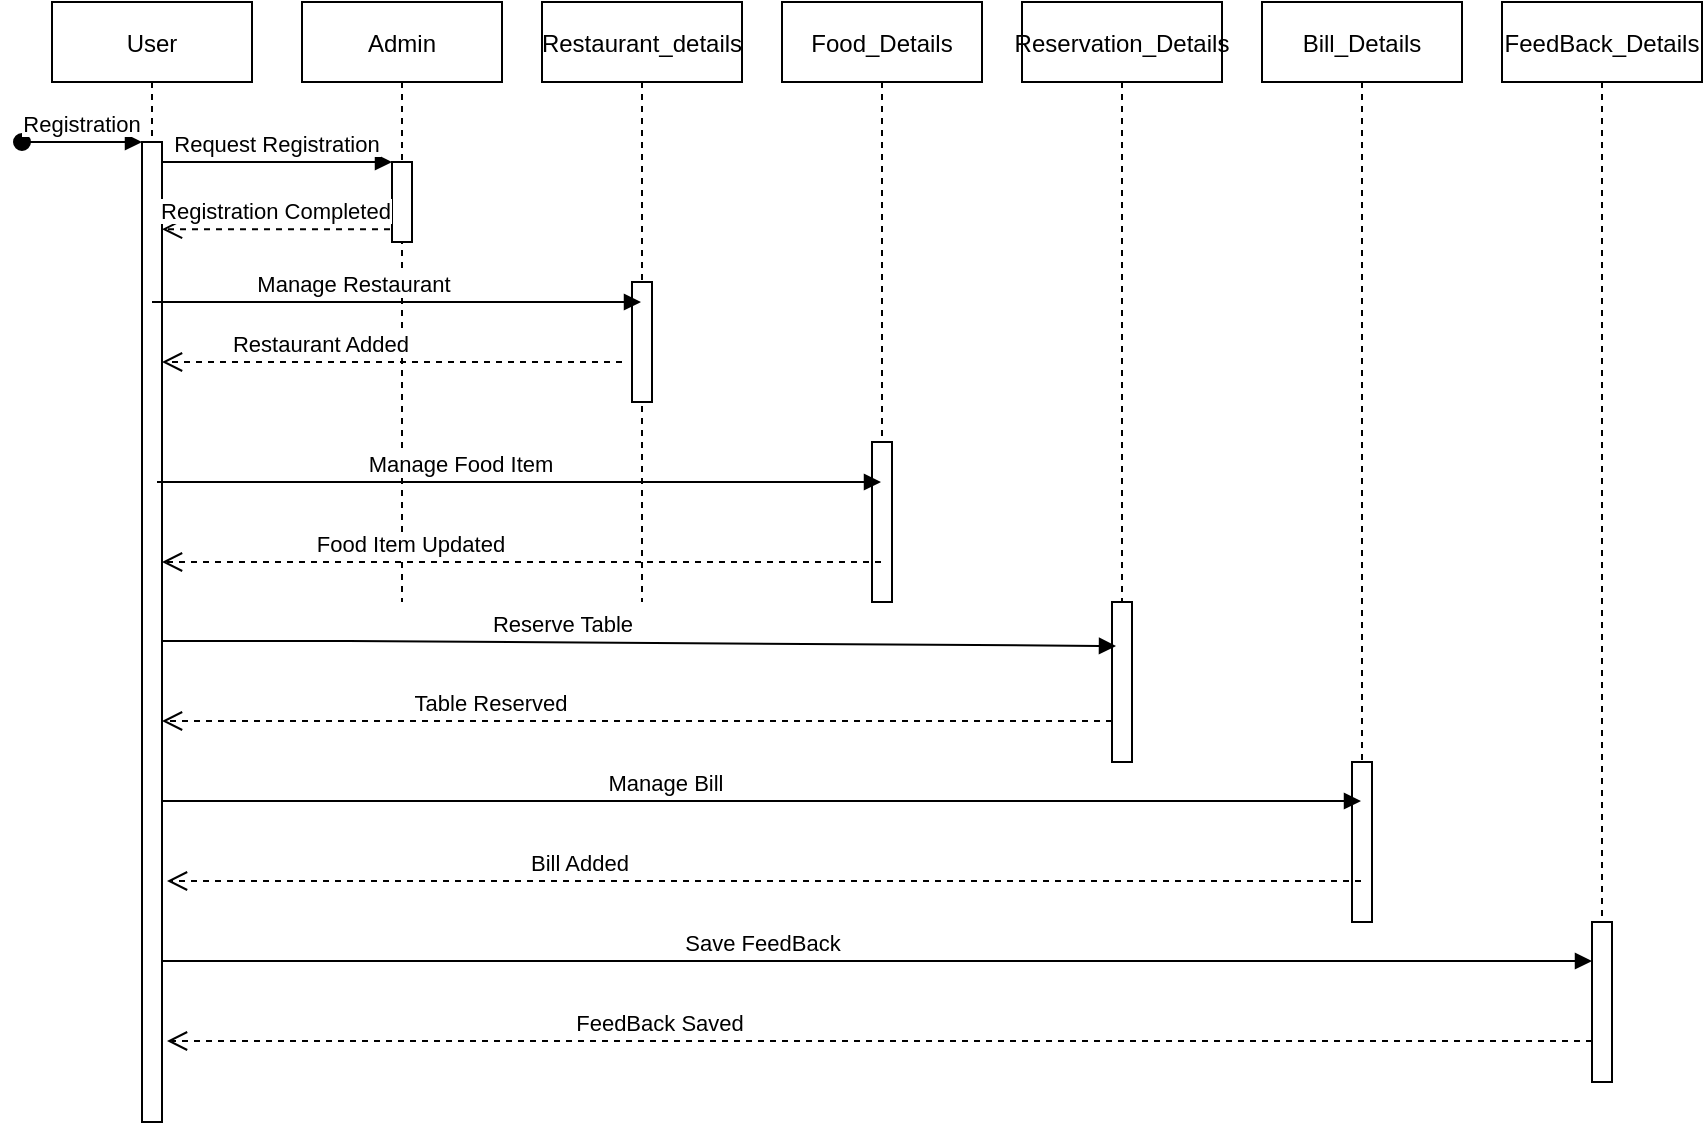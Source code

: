 <mxfile version="13.10.2" type="device"><diagram id="kgpKYQtTHZ0yAKxKKP6v" name="Page-1"><mxGraphModel dx="868" dy="393" grid="1" gridSize="10" guides="1" tooltips="1" connect="1" arrows="1" fold="1" page="1" pageScale="1" pageWidth="850" pageHeight="1100" math="0" shadow="0"><root><mxCell id="0"/><mxCell id="1" parent="0"/><mxCell id="3nuBFxr9cyL0pnOWT2aG-1" value="User" style="shape=umlLifeline;perimeter=lifelinePerimeter;container=1;collapsible=0;recursiveResize=0;rounded=0;shadow=0;strokeWidth=1;" parent="1" vertex="1"><mxGeometry x="55" y="80" width="100" height="560" as="geometry"/></mxCell><mxCell id="3nuBFxr9cyL0pnOWT2aG-2" value="" style="points=[];perimeter=orthogonalPerimeter;rounded=0;shadow=0;strokeWidth=1;" parent="3nuBFxr9cyL0pnOWT2aG-1" vertex="1"><mxGeometry x="45" y="70" width="10" height="490" as="geometry"/></mxCell><mxCell id="3nuBFxr9cyL0pnOWT2aG-3" value="Registration" style="verticalAlign=bottom;startArrow=oval;endArrow=block;startSize=8;shadow=0;strokeWidth=1;" parent="3nuBFxr9cyL0pnOWT2aG-1" target="3nuBFxr9cyL0pnOWT2aG-2" edge="1"><mxGeometry relative="1" as="geometry"><mxPoint x="-15" y="70" as="sourcePoint"/></mxGeometry></mxCell><mxCell id="3nuBFxr9cyL0pnOWT2aG-5" value="Admin" style="shape=umlLifeline;perimeter=lifelinePerimeter;container=1;collapsible=0;recursiveResize=0;rounded=0;shadow=0;strokeWidth=1;" parent="1" vertex="1"><mxGeometry x="180" y="80" width="100" height="300" as="geometry"/></mxCell><mxCell id="3nuBFxr9cyL0pnOWT2aG-6" value="" style="points=[];perimeter=orthogonalPerimeter;rounded=0;shadow=0;strokeWidth=1;" parent="3nuBFxr9cyL0pnOWT2aG-5" vertex="1"><mxGeometry x="45" y="80" width="10" height="40" as="geometry"/></mxCell><mxCell id="3nuBFxr9cyL0pnOWT2aG-7" value="Registration Completed" style="verticalAlign=bottom;endArrow=open;dashed=1;endSize=8;exitX=-0.1;exitY=0.84;shadow=0;strokeWidth=1;exitDx=0;exitDy=0;exitPerimeter=0;" parent="1" source="3nuBFxr9cyL0pnOWT2aG-6" target="3nuBFxr9cyL0pnOWT2aG-2" edge="1"><mxGeometry relative="1" as="geometry"><mxPoint x="210" y="236" as="targetPoint"/></mxGeometry></mxCell><mxCell id="3nuBFxr9cyL0pnOWT2aG-8" value="Request Registration" style="verticalAlign=bottom;endArrow=block;entryX=0;entryY=0;shadow=0;strokeWidth=1;" parent="1" source="3nuBFxr9cyL0pnOWT2aG-2" target="3nuBFxr9cyL0pnOWT2aG-6" edge="1"><mxGeometry relative="1" as="geometry"><mxPoint x="210" y="160" as="sourcePoint"/></mxGeometry></mxCell><mxCell id="XwVCS10oYCpo64X3s4Se-1" value="Restaurant_details" style="shape=umlLifeline;perimeter=lifelinePerimeter;container=1;collapsible=0;recursiveResize=0;rounded=0;shadow=0;strokeWidth=1;" vertex="1" parent="1"><mxGeometry x="300" y="80" width="100" height="300" as="geometry"/></mxCell><mxCell id="XwVCS10oYCpo64X3s4Se-2" value="" style="points=[];perimeter=orthogonalPerimeter;rounded=0;shadow=0;strokeWidth=1;" vertex="1" parent="XwVCS10oYCpo64X3s4Se-1"><mxGeometry x="45" y="140" width="10" height="60" as="geometry"/></mxCell><mxCell id="XwVCS10oYCpo64X3s4Se-4" value="Manage Restaurant " style="verticalAlign=bottom;endArrow=block;shadow=0;strokeWidth=1;" edge="1" parent="1" source="3nuBFxr9cyL0pnOWT2aG-1" target="XwVCS10oYCpo64X3s4Se-1"><mxGeometry x="-0.16" relative="1" as="geometry"><mxPoint x="130" y="180" as="sourcePoint"/><mxPoint x="270" y="180" as="targetPoint"/><Array as="points"><mxPoint x="200" y="230"/></Array><mxPoint as="offset"/></mxGeometry></mxCell><mxCell id="XwVCS10oYCpo64X3s4Se-5" value="Restaurant Added" style="verticalAlign=bottom;endArrow=open;dashed=1;endSize=8;shadow=0;strokeWidth=1;" edge="1" parent="1"><mxGeometry x="0.308" relative="1" as="geometry"><mxPoint x="110" y="260" as="targetPoint"/><mxPoint x="340" y="260" as="sourcePoint"/><mxPoint as="offset"/></mxGeometry></mxCell><mxCell id="XwVCS10oYCpo64X3s4Se-6" value="Reservation_Details" style="shape=umlLifeline;perimeter=lifelinePerimeter;container=1;collapsible=0;recursiveResize=0;rounded=0;shadow=0;strokeWidth=1;" vertex="1" parent="1"><mxGeometry x="540" y="80" width="100" height="300" as="geometry"/></mxCell><mxCell id="XwVCS10oYCpo64X3s4Se-11" value="Bill_Details" style="shape=umlLifeline;perimeter=lifelinePerimeter;container=1;collapsible=0;recursiveResize=0;rounded=0;shadow=0;strokeWidth=1;" vertex="1" parent="1"><mxGeometry x="660" y="80" width="100" height="460" as="geometry"/></mxCell><mxCell id="XwVCS10oYCpo64X3s4Se-12" value="" style="points=[];perimeter=orthogonalPerimeter;rounded=0;shadow=0;strokeWidth=1;" vertex="1" parent="XwVCS10oYCpo64X3s4Se-11"><mxGeometry x="45" y="380" width="10" height="80" as="geometry"/></mxCell><mxCell id="XwVCS10oYCpo64X3s4Se-13" value="Food_Details" style="shape=umlLifeline;perimeter=lifelinePerimeter;container=1;collapsible=0;recursiveResize=0;rounded=0;shadow=0;strokeWidth=1;" vertex="1" parent="1"><mxGeometry x="420" y="80" width="100" height="300" as="geometry"/></mxCell><mxCell id="XwVCS10oYCpo64X3s4Se-14" value="" style="points=[];perimeter=orthogonalPerimeter;rounded=0;shadow=0;strokeWidth=1;" vertex="1" parent="XwVCS10oYCpo64X3s4Se-13"><mxGeometry x="45" y="220" width="10" height="80" as="geometry"/></mxCell><mxCell id="XwVCS10oYCpo64X3s4Se-15" value="Manage Food Item" style="verticalAlign=bottom;endArrow=block;shadow=0;strokeWidth=1;" edge="1" parent="1" target="XwVCS10oYCpo64X3s4Se-13"><mxGeometry x="-0.16" relative="1" as="geometry"><mxPoint x="107.5" y="320" as="sourcePoint"/><mxPoint x="352.5" y="320" as="targetPoint"/><Array as="points"><mxPoint x="203" y="320"/></Array><mxPoint as="offset"/></mxGeometry></mxCell><mxCell id="XwVCS10oYCpo64X3s4Se-16" value="Food Item Updated" style="verticalAlign=bottom;endArrow=open;dashed=1;endSize=8;shadow=0;strokeWidth=1;" edge="1" parent="1" source="XwVCS10oYCpo64X3s4Se-13"><mxGeometry x="0.308" relative="1" as="geometry"><mxPoint x="110" y="360" as="targetPoint"/><mxPoint x="340" y="360" as="sourcePoint"/><mxPoint as="offset"/></mxGeometry></mxCell><mxCell id="XwVCS10oYCpo64X3s4Se-7" value="" style="points=[];perimeter=orthogonalPerimeter;rounded=0;shadow=0;strokeWidth=1;" vertex="1" parent="1"><mxGeometry x="585" y="380" width="10" height="80" as="geometry"/></mxCell><mxCell id="XwVCS10oYCpo64X3s4Se-18" value="Reserve Table" style="verticalAlign=bottom;endArrow=block;shadow=0;strokeWidth=1;entryX=0.2;entryY=0.275;entryDx=0;entryDy=0;entryPerimeter=0;" edge="1" parent="1" source="3nuBFxr9cyL0pnOWT2aG-2" target="XwVCS10oYCpo64X3s4Se-7"><mxGeometry x="-0.16" relative="1" as="geometry"><mxPoint x="117.5" y="399.5" as="sourcePoint"/><mxPoint x="479.5" y="399.5" as="targetPoint"/><Array as="points"><mxPoint x="213" y="399.5"/></Array><mxPoint as="offset"/></mxGeometry></mxCell><mxCell id="XwVCS10oYCpo64X3s4Se-19" value="Table Reserved" style="verticalAlign=bottom;endArrow=open;dashed=1;endSize=8;shadow=0;strokeWidth=1;" edge="1" parent="1" source="XwVCS10oYCpo64X3s4Se-7"><mxGeometry x="0.308" relative="1" as="geometry"><mxPoint x="110" y="439.5" as="targetPoint"/><mxPoint x="580" y="440" as="sourcePoint"/><mxPoint as="offset"/></mxGeometry></mxCell><mxCell id="XwVCS10oYCpo64X3s4Se-20" value="Manage Bill" style="verticalAlign=bottom;endArrow=block;shadow=0;strokeWidth=1;" edge="1" parent="1" target="XwVCS10oYCpo64X3s4Se-11"><mxGeometry x="-0.16" relative="1" as="geometry"><mxPoint x="110" y="479.5" as="sourcePoint"/><mxPoint x="472" y="479.5" as="targetPoint"/><Array as="points"><mxPoint x="205.5" y="479.5"/></Array><mxPoint as="offset"/></mxGeometry></mxCell><mxCell id="XwVCS10oYCpo64X3s4Se-21" value="Bill Added" style="verticalAlign=bottom;endArrow=open;dashed=1;endSize=8;shadow=0;strokeWidth=1;" edge="1" parent="1" source="XwVCS10oYCpo64X3s4Se-11"><mxGeometry x="0.308" relative="1" as="geometry"><mxPoint x="112.5" y="519.5" as="targetPoint"/><mxPoint x="472" y="519.5" as="sourcePoint"/><mxPoint as="offset"/></mxGeometry></mxCell><mxCell id="XwVCS10oYCpo64X3s4Se-22" value="FeedBack_Details" style="shape=umlLifeline;perimeter=lifelinePerimeter;container=1;collapsible=0;recursiveResize=0;rounded=0;shadow=0;strokeWidth=1;" vertex="1" parent="1"><mxGeometry x="780" y="80" width="100" height="460" as="geometry"/></mxCell><mxCell id="XwVCS10oYCpo64X3s4Se-23" value="" style="points=[];perimeter=orthogonalPerimeter;rounded=0;shadow=0;strokeWidth=1;" vertex="1" parent="1"><mxGeometry x="825" y="540" width="10" height="80" as="geometry"/></mxCell><mxCell id="XwVCS10oYCpo64X3s4Se-24" value="Save FeedBack" style="verticalAlign=bottom;endArrow=block;shadow=0;strokeWidth=1;" edge="1" parent="1" target="XwVCS10oYCpo64X3s4Se-23"><mxGeometry x="-0.16" relative="1" as="geometry"><mxPoint x="110" y="559.5" as="sourcePoint"/><mxPoint x="709.5" y="559.5" as="targetPoint"/><Array as="points"><mxPoint x="205.5" y="559.5"/></Array><mxPoint as="offset"/></mxGeometry></mxCell><mxCell id="XwVCS10oYCpo64X3s4Se-25" value="FeedBack Saved" style="verticalAlign=bottom;endArrow=open;dashed=1;endSize=8;shadow=0;strokeWidth=1;" edge="1" parent="1" source="XwVCS10oYCpo64X3s4Se-23"><mxGeometry x="0.308" relative="1" as="geometry"><mxPoint x="112.5" y="599.5" as="targetPoint"/><mxPoint x="709.5" y="599.5" as="sourcePoint"/><mxPoint as="offset"/></mxGeometry></mxCell></root></mxGraphModel></diagram></mxfile>